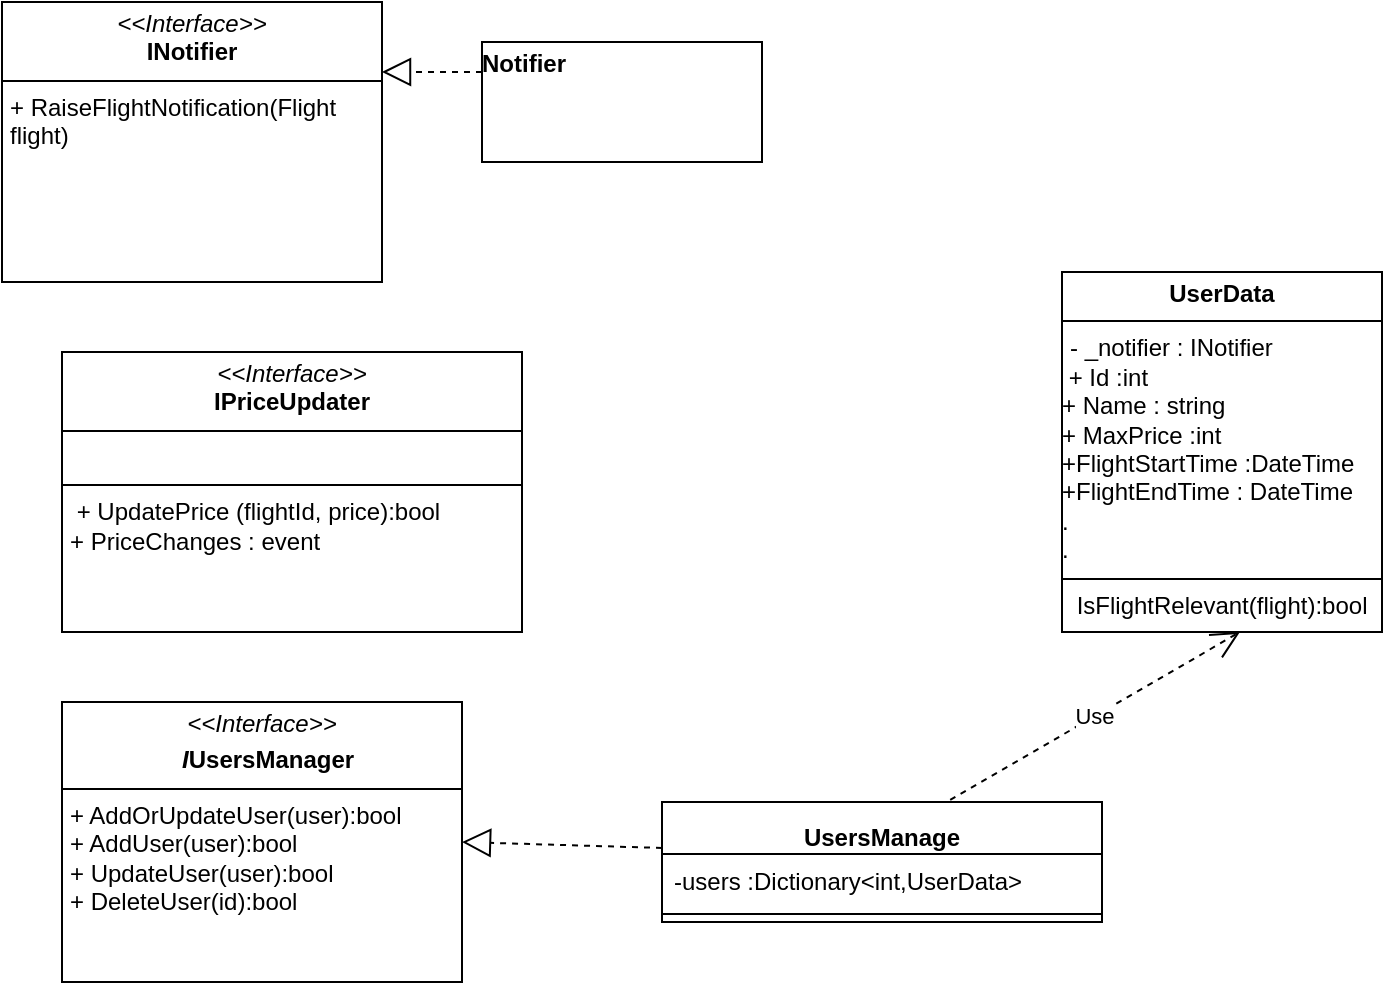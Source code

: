<mxfile version="26.1.1">
  <diagram name="‫עמוד-1‬" id="2WUhh_IsPTYywUKGh1va">
    <mxGraphModel dx="1434" dy="772" grid="1" gridSize="10" guides="1" tooltips="1" connect="1" arrows="1" fold="1" page="1" pageScale="1" pageWidth="827" pageHeight="1169" math="0" shadow="0">
      <root>
        <mxCell id="0" />
        <mxCell id="1" parent="0" />
        <mxCell id="hwstsT2IZKJ7nRx9BNpw-3" value="&lt;p style=&quot;margin:0px;margin-top:4px;text-align:center;&quot;&gt;&lt;i&gt;&amp;lt;&amp;lt;Interface&amp;gt;&amp;gt;&lt;/i&gt;&lt;br&gt;&lt;b&gt;INotifier&lt;/b&gt;&lt;/p&gt;&lt;hr size=&quot;1&quot; style=&quot;border-style:solid;&quot;&gt;&lt;p style=&quot;margin:0px;margin-left:4px;&quot;&gt;+ RaiseFlightNotification(Flight flight)&lt;br&gt;&lt;/p&gt;" style="verticalAlign=top;align=left;overflow=fill;html=1;whiteSpace=wrap;" parent="1" vertex="1">
          <mxGeometry x="30" y="380" width="190" height="140" as="geometry" />
        </mxCell>
        <mxCell id="5d-YYZpIKN6CpR5mUqUp-2" value="&lt;p style=&quot;margin:0px;margin-top:4px;text-align:center;&quot;&gt;&lt;i&gt;&amp;lt;&amp;lt;Interface&amp;gt;&amp;gt;&lt;/i&gt;&lt;/p&gt;&lt;p style=&quot;text-align: left; margin: 4px 0px 0px;&quot;&gt;&lt;b&gt;&lt;i&gt;&amp;nbsp; &amp;nbsp; &amp;nbsp; &amp;nbsp; &amp;nbsp; &amp;nbsp; &amp;nbsp; &amp;nbsp; &amp;nbsp; I&lt;/i&gt;&lt;/b&gt;&lt;b style=&quot;text-align: center; background-color: transparent; color: light-dark(rgb(0, 0, 0), rgb(255, 255, 255));&quot;&gt;UsersManager&lt;/b&gt;&lt;/p&gt;&lt;hr size=&quot;1&quot; style=&quot;border-style:solid;&quot;&gt;&lt;p style=&quot;margin:0px;margin-left:4px;&quot;&gt;+ AddOrUpdateUser(user):bool&lt;br&gt;+ AddUser(user):bool&lt;/p&gt;&lt;p style=&quot;margin:0px;margin-left:4px;&quot;&gt;+&amp;nbsp;UpdateUser(user):bool&lt;/p&gt;&lt;p style=&quot;margin:0px;margin-left:4px;&quot;&gt;+ DeleteUser(id):bool&lt;/p&gt;" style="verticalAlign=top;align=left;overflow=fill;html=1;whiteSpace=wrap;" vertex="1" parent="1">
          <mxGeometry x="60" y="730" width="200" height="140" as="geometry" />
        </mxCell>
        <mxCell id="5d-YYZpIKN6CpR5mUqUp-4" value="" style="endArrow=block;dashed=1;endFill=0;endSize=12;html=1;rounded=0;exitX=0;exitY=0.383;exitDx=0;exitDy=0;entryX=1;entryY=0.5;entryDx=0;entryDy=0;exitPerimeter=0;" edge="1" parent="1" target="5d-YYZpIKN6CpR5mUqUp-2">
          <mxGeometry width="160" relative="1" as="geometry">
            <mxPoint x="360" y="802.98" as="sourcePoint" />
            <mxPoint x="270" y="800" as="targetPoint" />
          </mxGeometry>
        </mxCell>
        <mxCell id="5d-YYZpIKN6CpR5mUqUp-5" value="&lt;p style=&quot;margin:0px;margin-top:4px;text-align:center;&quot;&gt;&lt;/p&gt;&lt;div style=&quot;height:2px;&quot;&gt;&lt;b&gt;Notifier&lt;/b&gt;&lt;/div&gt;" style="verticalAlign=top;align=left;overflow=fill;html=1;whiteSpace=wrap;" vertex="1" parent="1">
          <mxGeometry x="270" y="400" width="140" height="60" as="geometry" />
        </mxCell>
        <mxCell id="5d-YYZpIKN6CpR5mUqUp-6" value="" style="endArrow=block;dashed=1;endFill=0;endSize=12;html=1;rounded=0;entryX=1;entryY=0.25;entryDx=0;entryDy=0;exitX=0;exitY=0.25;exitDx=0;exitDy=0;" edge="1" parent="1" source="5d-YYZpIKN6CpR5mUqUp-5" target="hwstsT2IZKJ7nRx9BNpw-3">
          <mxGeometry width="160" relative="1" as="geometry">
            <mxPoint x="250" y="420" as="sourcePoint" />
            <mxPoint x="167" y="419" as="targetPoint" />
          </mxGeometry>
        </mxCell>
        <mxCell id="5d-YYZpIKN6CpR5mUqUp-17" value="&lt;p style=&quot;margin:0px;margin-top:4px;text-align:center;&quot;&gt;&lt;i&gt;&amp;lt;&amp;lt;Interface&amp;gt;&amp;gt;&lt;/i&gt;&lt;br&gt;&lt;b&gt;IPriceUpdater&lt;/b&gt;&lt;/p&gt;&lt;hr size=&quot;1&quot; style=&quot;border-style:solid;&quot;&gt;&lt;p style=&quot;margin:0px;margin-left:4px;&quot;&gt;&lt;br&gt;&lt;/p&gt;&lt;hr size=&quot;1&quot; style=&quot;border-style:solid;&quot;&gt;&lt;p style=&quot;margin:0px;margin-left:4px;&quot;&gt;&amp;nbsp;+ UpdatePrice (flightId, price):bool&lt;br&gt;+ PriceChanges : event&amp;nbsp;&lt;/p&gt;" style="verticalAlign=top;align=left;overflow=fill;html=1;whiteSpace=wrap;" vertex="1" parent="1">
          <mxGeometry x="60" y="555" width="230" height="140" as="geometry" />
        </mxCell>
        <mxCell id="5d-YYZpIKN6CpR5mUqUp-18" value="&lt;p style=&quot;margin:0px;margin-top:4px;text-align:center;&quot;&gt;&lt;span style=&quot;font-weight: 700;&quot;&gt;UserData&lt;/span&gt;&lt;/p&gt;&lt;hr size=&quot;1&quot; style=&quot;border-style:solid;&quot;&gt;&lt;p style=&quot;margin:0px;margin-left:4px;&quot;&gt;- _notifier : INotifier&lt;/p&gt;&lt;div&gt;&amp;nbsp;&lt;span style=&quot;background-color: transparent; color: light-dark(rgb(0, 0, 0), rgb(255, 255, 255));&quot;&gt;+ Id :int&lt;/span&gt;&lt;/div&gt;&lt;div&gt;&lt;span style=&quot;background-color: transparent; color: light-dark(rgb(0, 0, 0), rgb(255, 255, 255));&quot;&gt;+ Name : string&lt;/span&gt;&lt;/div&gt;&lt;div&gt;&lt;span style=&quot;background-color: transparent; color: light-dark(rgb(0, 0, 0), rgb(255, 255, 255));&quot;&gt;+ MaxPrice :int&lt;/span&gt;&lt;/div&gt;&lt;div&gt;&lt;span style=&quot;background-color: transparent; color: light-dark(rgb(0, 0, 0), rgb(255, 255, 255));&quot;&gt;+FlightStartTime :DateTime&lt;/span&gt;&lt;/div&gt;&lt;div&gt;&lt;span style=&quot;background-color: transparent; color: light-dark(rgb(0, 0, 0), rgb(255, 255, 255));&quot;&gt;+FlightEndTime : DateTime&lt;/span&gt;&lt;/div&gt;&lt;div&gt;&lt;span style=&quot;background-color: transparent; color: light-dark(rgb(0, 0, 0), rgb(255, 255, 255));&quot;&gt;.&lt;/span&gt;&lt;/div&gt;&lt;div&gt;&lt;span style=&quot;background-color: transparent; color: light-dark(rgb(0, 0, 0), rgb(255, 255, 255));&quot;&gt;.&lt;/span&gt;&lt;/div&gt;&lt;hr size=&quot;1&quot; style=&quot;border-style:solid;&quot;&gt;&lt;p style=&quot;margin:0px;margin-left:4px;&quot;&gt;&amp;nbsp;IsFlightRelevant(flight):bool&lt;/p&gt;" style="verticalAlign=top;align=left;overflow=fill;html=1;whiteSpace=wrap;" vertex="1" parent="1">
          <mxGeometry x="560" y="515" width="160" height="180" as="geometry" />
        </mxCell>
        <mxCell id="5d-YYZpIKN6CpR5mUqUp-19" value="&lt;p style=&quot;font-weight: 400; margin: 4px 0px 0px;&quot;&gt;&lt;b&gt;UsersManage&lt;/b&gt;&lt;/p&gt;" style="swimlane;fontStyle=1;align=center;verticalAlign=top;childLayout=stackLayout;horizontal=1;startSize=26;horizontalStack=0;resizeParent=1;resizeParentMax=0;resizeLast=0;collapsible=1;marginBottom=0;whiteSpace=wrap;html=1;" vertex="1" parent="1">
          <mxGeometry x="360" y="780" width="220" height="60" as="geometry" />
        </mxCell>
        <mxCell id="5d-YYZpIKN6CpR5mUqUp-20" value="-users :Dictionary&amp;lt;int,UserData&amp;gt;" style="text;strokeColor=none;fillColor=none;align=left;verticalAlign=top;spacingLeft=4;spacingRight=4;overflow=hidden;rotatable=0;points=[[0,0.5],[1,0.5]];portConstraint=eastwest;whiteSpace=wrap;html=1;" vertex="1" parent="5d-YYZpIKN6CpR5mUqUp-19">
          <mxGeometry y="26" width="220" height="26" as="geometry" />
        </mxCell>
        <mxCell id="5d-YYZpIKN6CpR5mUqUp-21" value="" style="line;strokeWidth=1;fillColor=none;align=left;verticalAlign=middle;spacingTop=-1;spacingLeft=3;spacingRight=3;rotatable=0;labelPosition=right;points=[];portConstraint=eastwest;strokeColor=inherit;" vertex="1" parent="5d-YYZpIKN6CpR5mUqUp-19">
          <mxGeometry y="52" width="220" height="8" as="geometry" />
        </mxCell>
        <mxCell id="5d-YYZpIKN6CpR5mUqUp-23" value="Use" style="endArrow=open;endSize=12;dashed=1;html=1;rounded=0;entryX=0.556;entryY=1;entryDx=0;entryDy=0;entryPerimeter=0;exitX=0.655;exitY=-0.017;exitDx=0;exitDy=0;exitPerimeter=0;" edge="1" parent="1" source="5d-YYZpIKN6CpR5mUqUp-19" target="5d-YYZpIKN6CpR5mUqUp-18">
          <mxGeometry width="160" relative="1" as="geometry">
            <mxPoint x="500" y="730" as="sourcePoint" />
            <mxPoint x="660" y="730" as="targetPoint" />
          </mxGeometry>
        </mxCell>
      </root>
    </mxGraphModel>
  </diagram>
</mxfile>
